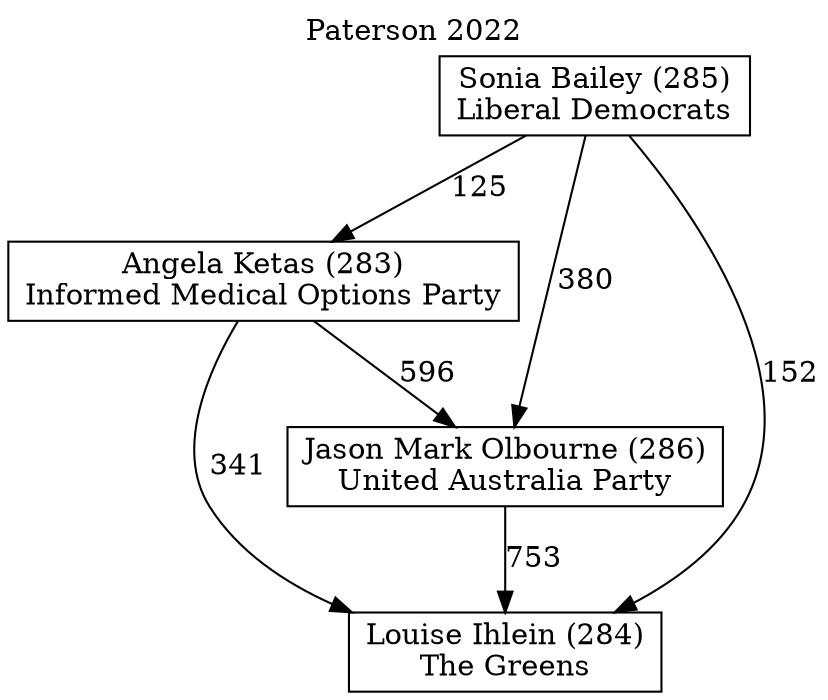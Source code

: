 // House preference flow
digraph "Louise Ihlein (284)_Paterson_2022" {
	graph [label="Paterson 2022" labelloc=t mclimit=10]
	node [shape=box]
	"Angela Ketas (283)" [label="Angela Ketas (283)
Informed Medical Options Party"]
	"Jason Mark Olbourne (286)" [label="Jason Mark Olbourne (286)
United Australia Party"]
	"Louise Ihlein (284)" [label="Louise Ihlein (284)
The Greens"]
	"Sonia Bailey (285)" [label="Sonia Bailey (285)
Liberal Democrats"]
	"Angela Ketas (283)" -> "Jason Mark Olbourne (286)" [label=596]
	"Angela Ketas (283)" -> "Louise Ihlein (284)" [label=341]
	"Jason Mark Olbourne (286)" -> "Louise Ihlein (284)" [label=753]
	"Sonia Bailey (285)" -> "Angela Ketas (283)" [label=125]
	"Sonia Bailey (285)" -> "Jason Mark Olbourne (286)" [label=380]
	"Sonia Bailey (285)" -> "Louise Ihlein (284)" [label=152]
}
